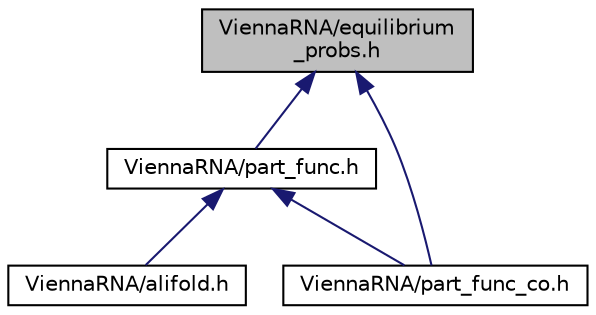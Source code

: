 digraph "ViennaRNA/equilibrium_probs.h"
{
 // INTERACTIVE_SVG=YES
 // LATEX_PDF_SIZE
  bgcolor="transparent";
  edge [fontname="Helvetica",fontsize="10",labelfontname="Helvetica",labelfontsize="10"];
  node [fontname="Helvetica",fontsize="10",shape=record];
  Node17 [label="ViennaRNA/equilibrium\l_probs.h",height=0.2,width=0.4,color="black", fillcolor="grey75", style="filled", fontcolor="black",tooltip="Equilibrium Probability implementations."];
  Node17 -> Node18 [dir="back",color="midnightblue",fontsize="10",style="solid"];
  Node18 [label="ViennaRNA/part_func.h",height=0.2,width=0.4,color="black",URL="$part__func_8h.html",tooltip="Partition function implementations."];
  Node18 -> Node19 [dir="back",color="midnightblue",fontsize="10",style="solid"];
  Node19 [label="ViennaRNA/alifold.h",height=0.2,width=0.4,color="black",URL="$alifold_8h.html",tooltip="Functions for comparative structure prediction using RNA sequence alignments."];
  Node18 -> Node20 [dir="back",color="midnightblue",fontsize="10",style="solid"];
  Node20 [label="ViennaRNA/part_func_co.h",height=0.2,width=0.4,color="black",URL="$part__func__co_8h.html",tooltip="Partition function for two RNA sequences."];
  Node17 -> Node20 [dir="back",color="midnightblue",fontsize="10",style="solid"];
}

